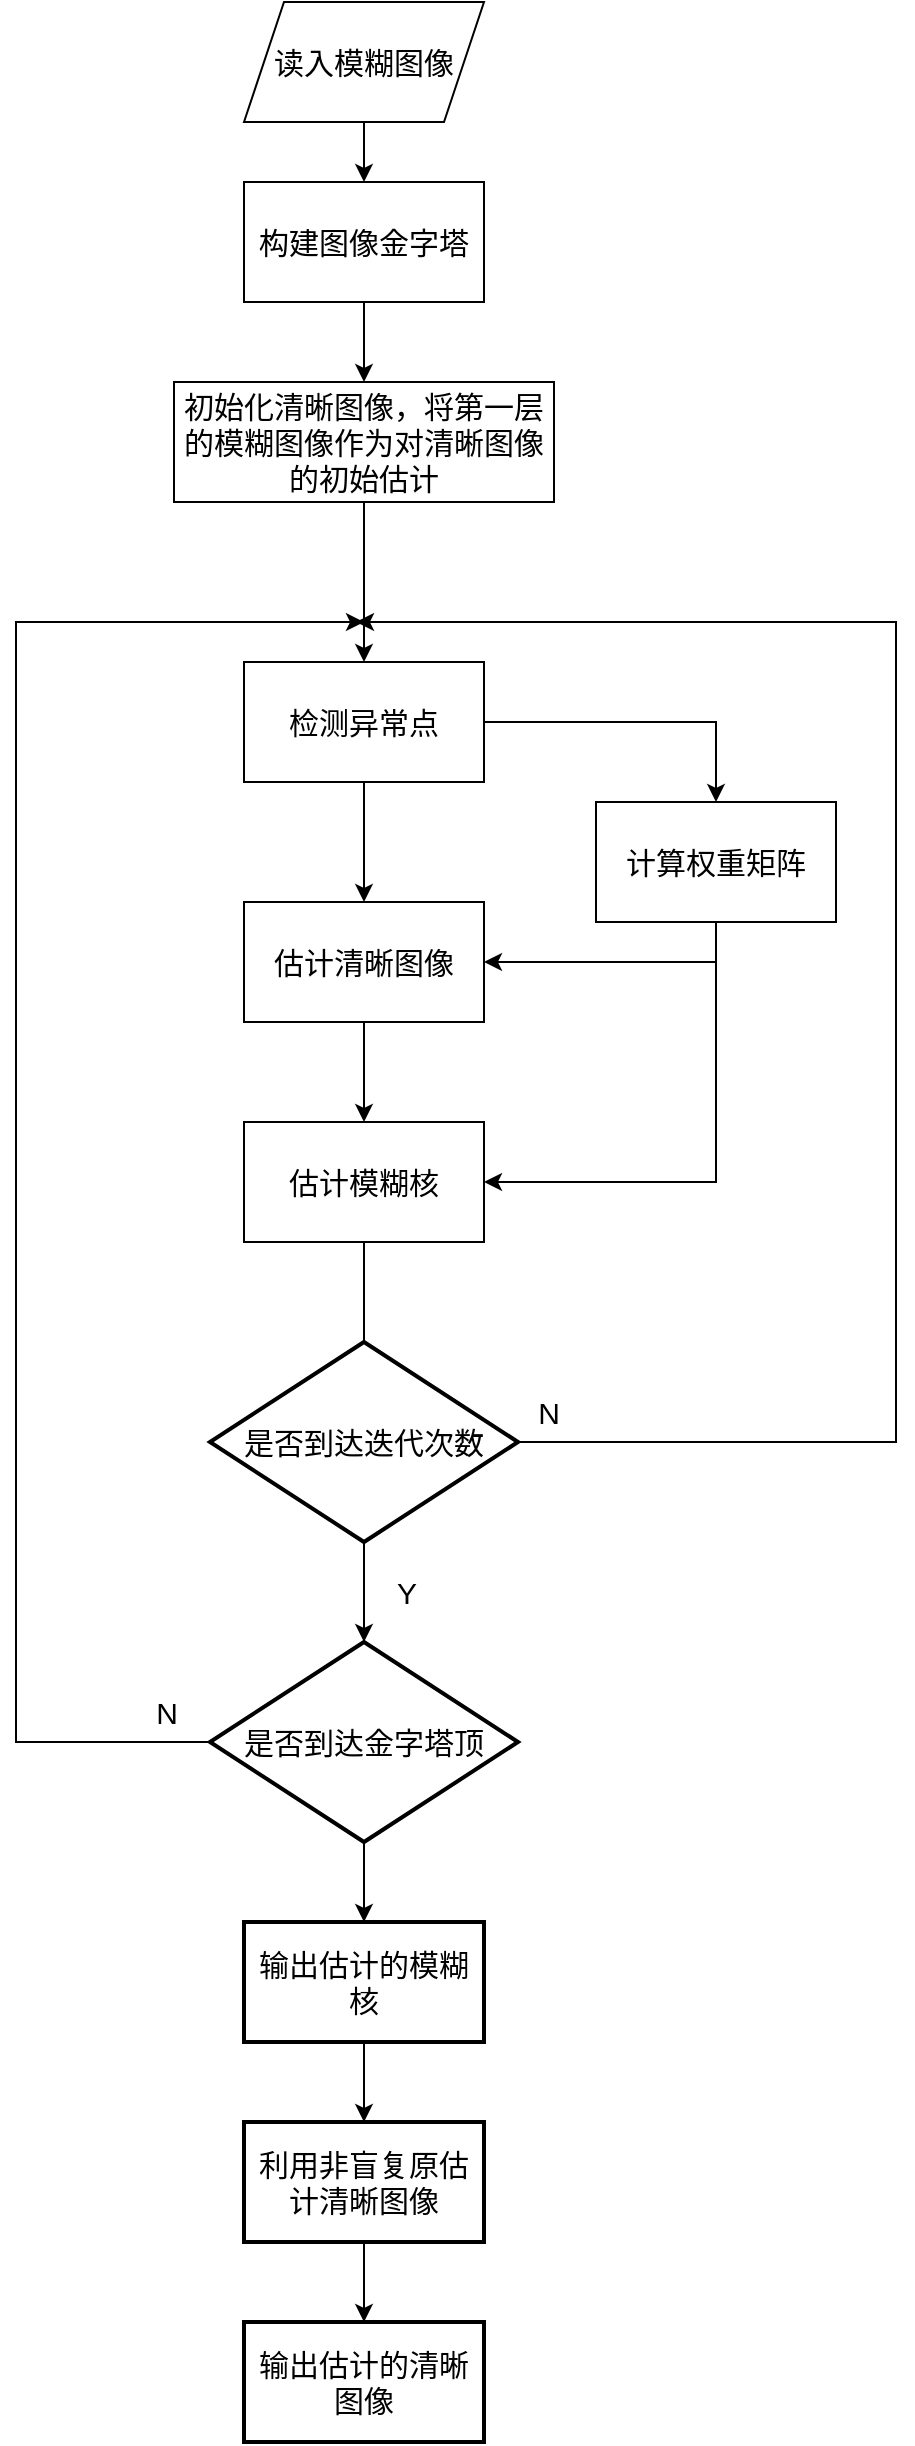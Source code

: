 <mxfile version="21.7.5" type="github">
  <diagram id="C5RBs43oDa-KdzZeNtuy" name="Page-1">
    <mxGraphModel dx="1213" dy="780" grid="1" gridSize="10" guides="1" tooltips="1" connect="1" arrows="1" fold="1" page="1" pageScale="1" pageWidth="827" pageHeight="1169" math="0" shadow="0">
      <root>
        <mxCell id="WIyWlLk6GJQsqaUBKTNV-0" />
        <mxCell id="WIyWlLk6GJQsqaUBKTNV-1" parent="WIyWlLk6GJQsqaUBKTNV-0" />
        <mxCell id="pH6TI1Z_hrTmqN3suIDE-2" value="" style="edgeStyle=orthogonalEdgeStyle;rounded=0;orthogonalLoop=1;jettySize=auto;html=1;" edge="1" parent="WIyWlLk6GJQsqaUBKTNV-1" source="pH6TI1Z_hrTmqN3suIDE-0" target="pH6TI1Z_hrTmqN3suIDE-1">
          <mxGeometry relative="1" as="geometry" />
        </mxCell>
        <mxCell id="pH6TI1Z_hrTmqN3suIDE-0" value="&lt;font style=&quot;font-size: 15px;&quot;&gt;读入模糊图像&lt;/font&gt;" style="shape=parallelogram;perimeter=parallelogramPerimeter;whiteSpace=wrap;html=1;fixedSize=1;" vertex="1" parent="WIyWlLk6GJQsqaUBKTNV-1">
          <mxGeometry x="354" y="30" width="120" height="60" as="geometry" />
        </mxCell>
        <mxCell id="pH6TI1Z_hrTmqN3suIDE-4" value="" style="edgeStyle=orthogonalEdgeStyle;rounded=0;orthogonalLoop=1;jettySize=auto;html=1;" edge="1" parent="WIyWlLk6GJQsqaUBKTNV-1" source="pH6TI1Z_hrTmqN3suIDE-1" target="pH6TI1Z_hrTmqN3suIDE-3">
          <mxGeometry relative="1" as="geometry" />
        </mxCell>
        <mxCell id="pH6TI1Z_hrTmqN3suIDE-1" value="&lt;font style=&quot;font-size: 15px;&quot;&gt;构建图像金字塔&lt;/font&gt;" style="whiteSpace=wrap;html=1;" vertex="1" parent="WIyWlLk6GJQsqaUBKTNV-1">
          <mxGeometry x="354" y="120" width="120" height="60" as="geometry" />
        </mxCell>
        <mxCell id="pH6TI1Z_hrTmqN3suIDE-7" value="" style="edgeStyle=orthogonalEdgeStyle;rounded=0;orthogonalLoop=1;jettySize=auto;html=1;" edge="1" parent="WIyWlLk6GJQsqaUBKTNV-1" source="pH6TI1Z_hrTmqN3suIDE-3" target="pH6TI1Z_hrTmqN3suIDE-6">
          <mxGeometry relative="1" as="geometry" />
        </mxCell>
        <mxCell id="pH6TI1Z_hrTmqN3suIDE-3" value="&lt;font style=&quot;font-size: 15px;&quot;&gt;初始化清晰图像，将第一层的模糊图像作为对清晰图像的初始估计&lt;/font&gt;" style="whiteSpace=wrap;html=1;" vertex="1" parent="WIyWlLk6GJQsqaUBKTNV-1">
          <mxGeometry x="319" y="220" width="190" height="60" as="geometry" />
        </mxCell>
        <mxCell id="pH6TI1Z_hrTmqN3suIDE-9" value="" style="edgeStyle=orthogonalEdgeStyle;rounded=0;orthogonalLoop=1;jettySize=auto;html=1;" edge="1" parent="WIyWlLk6GJQsqaUBKTNV-1" source="pH6TI1Z_hrTmqN3suIDE-6" target="pH6TI1Z_hrTmqN3suIDE-8">
          <mxGeometry relative="1" as="geometry" />
        </mxCell>
        <mxCell id="pH6TI1Z_hrTmqN3suIDE-11" value="" style="edgeStyle=orthogonalEdgeStyle;rounded=0;orthogonalLoop=1;jettySize=auto;html=1;" edge="1" parent="WIyWlLk6GJQsqaUBKTNV-1" source="pH6TI1Z_hrTmqN3suIDE-6" target="pH6TI1Z_hrTmqN3suIDE-10">
          <mxGeometry relative="1" as="geometry" />
        </mxCell>
        <mxCell id="pH6TI1Z_hrTmqN3suIDE-6" value="&lt;font style=&quot;font-size: 15px;&quot;&gt;检测异常点&lt;/font&gt;" style="whiteSpace=wrap;html=1;" vertex="1" parent="WIyWlLk6GJQsqaUBKTNV-1">
          <mxGeometry x="354" y="360" width="120" height="60" as="geometry" />
        </mxCell>
        <mxCell id="pH6TI1Z_hrTmqN3suIDE-13" style="edgeStyle=orthogonalEdgeStyle;rounded=0;orthogonalLoop=1;jettySize=auto;html=1;exitX=0.5;exitY=1;exitDx=0;exitDy=0;entryX=1;entryY=0.5;entryDx=0;entryDy=0;" edge="1" parent="WIyWlLk6GJQsqaUBKTNV-1" source="pH6TI1Z_hrTmqN3suIDE-8" target="pH6TI1Z_hrTmqN3suIDE-10">
          <mxGeometry relative="1" as="geometry" />
        </mxCell>
        <mxCell id="pH6TI1Z_hrTmqN3suIDE-16" style="edgeStyle=orthogonalEdgeStyle;rounded=0;orthogonalLoop=1;jettySize=auto;html=1;exitX=0.5;exitY=1;exitDx=0;exitDy=0;entryX=1;entryY=0.5;entryDx=0;entryDy=0;" edge="1" parent="WIyWlLk6GJQsqaUBKTNV-1" source="pH6TI1Z_hrTmqN3suIDE-8" target="pH6TI1Z_hrTmqN3suIDE-14">
          <mxGeometry relative="1" as="geometry" />
        </mxCell>
        <mxCell id="pH6TI1Z_hrTmqN3suIDE-8" value="&lt;font style=&quot;font-size: 15px;&quot;&gt;计算权重矩阵&lt;/font&gt;" style="whiteSpace=wrap;html=1;" vertex="1" parent="WIyWlLk6GJQsqaUBKTNV-1">
          <mxGeometry x="530" y="430" width="120" height="60" as="geometry" />
        </mxCell>
        <mxCell id="pH6TI1Z_hrTmqN3suIDE-15" value="" style="edgeStyle=orthogonalEdgeStyle;rounded=0;orthogonalLoop=1;jettySize=auto;html=1;" edge="1" parent="WIyWlLk6GJQsqaUBKTNV-1" source="pH6TI1Z_hrTmqN3suIDE-10" target="pH6TI1Z_hrTmqN3suIDE-14">
          <mxGeometry relative="1" as="geometry" />
        </mxCell>
        <mxCell id="pH6TI1Z_hrTmqN3suIDE-10" value="&lt;font style=&quot;font-size: 15px;&quot;&gt;估计清晰图像&lt;/font&gt;" style="whiteSpace=wrap;html=1;" vertex="1" parent="WIyWlLk6GJQsqaUBKTNV-1">
          <mxGeometry x="354" y="480" width="120" height="60" as="geometry" />
        </mxCell>
        <mxCell id="pH6TI1Z_hrTmqN3suIDE-18" value="" style="edgeStyle=orthogonalEdgeStyle;rounded=0;orthogonalLoop=1;jettySize=auto;html=1;" edge="1" parent="WIyWlLk6GJQsqaUBKTNV-1" source="pH6TI1Z_hrTmqN3suIDE-14">
          <mxGeometry relative="1" as="geometry">
            <mxPoint x="414" y="720" as="targetPoint" />
          </mxGeometry>
        </mxCell>
        <mxCell id="pH6TI1Z_hrTmqN3suIDE-14" value="&lt;font style=&quot;font-size: 15px;&quot;&gt;估计模糊核&lt;/font&gt;" style="whiteSpace=wrap;html=1;" vertex="1" parent="WIyWlLk6GJQsqaUBKTNV-1">
          <mxGeometry x="354" y="590" width="120" height="60" as="geometry" />
        </mxCell>
        <mxCell id="pH6TI1Z_hrTmqN3suIDE-25" style="edgeStyle=orthogonalEdgeStyle;rounded=0;orthogonalLoop=1;jettySize=auto;html=1;exitX=1;exitY=0.5;exitDx=0;exitDy=0;exitPerimeter=0;" edge="1" parent="WIyWlLk6GJQsqaUBKTNV-1" source="pH6TI1Z_hrTmqN3suIDE-24">
          <mxGeometry relative="1" as="geometry">
            <mxPoint x="410" y="340" as="targetPoint" />
            <Array as="points">
              <mxPoint x="491" y="750" />
              <mxPoint x="680" y="750" />
              <mxPoint x="680" y="340" />
            </Array>
          </mxGeometry>
        </mxCell>
        <mxCell id="pH6TI1Z_hrTmqN3suIDE-28" value="" style="edgeStyle=orthogonalEdgeStyle;rounded=0;orthogonalLoop=1;jettySize=auto;html=1;" edge="1" parent="WIyWlLk6GJQsqaUBKTNV-1" source="pH6TI1Z_hrTmqN3suIDE-24" target="pH6TI1Z_hrTmqN3suIDE-27">
          <mxGeometry relative="1" as="geometry" />
        </mxCell>
        <mxCell id="pH6TI1Z_hrTmqN3suIDE-24" value="&lt;font style=&quot;font-size: 15px;&quot;&gt;是否到达迭代次数&lt;/font&gt;" style="strokeWidth=2;html=1;shape=mxgraph.flowchart.decision;whiteSpace=wrap;" vertex="1" parent="WIyWlLk6GJQsqaUBKTNV-1">
          <mxGeometry x="337" y="700" width="154" height="100" as="geometry" />
        </mxCell>
        <mxCell id="pH6TI1Z_hrTmqN3suIDE-26" value="&lt;font style=&quot;font-size: 15px;&quot;&gt;N&lt;/font&gt;" style="text;html=1;align=center;verticalAlign=middle;resizable=0;points=[];autosize=1;strokeColor=none;fillColor=none;" vertex="1" parent="WIyWlLk6GJQsqaUBKTNV-1">
          <mxGeometry x="491" y="720" width="30" height="30" as="geometry" />
        </mxCell>
        <mxCell id="pH6TI1Z_hrTmqN3suIDE-30" style="edgeStyle=orthogonalEdgeStyle;rounded=0;orthogonalLoop=1;jettySize=auto;html=1;" edge="1" parent="WIyWlLk6GJQsqaUBKTNV-1" source="pH6TI1Z_hrTmqN3suIDE-27">
          <mxGeometry relative="1" as="geometry">
            <mxPoint x="414" y="340" as="targetPoint" />
            <mxPoint x="341" y="900" as="sourcePoint" />
            <Array as="points">
              <mxPoint x="240" y="900" />
              <mxPoint x="240" y="340" />
            </Array>
          </mxGeometry>
        </mxCell>
        <mxCell id="pH6TI1Z_hrTmqN3suIDE-33" value="" style="edgeStyle=orthogonalEdgeStyle;rounded=0;orthogonalLoop=1;jettySize=auto;html=1;" edge="1" parent="WIyWlLk6GJQsqaUBKTNV-1" source="pH6TI1Z_hrTmqN3suIDE-27" target="pH6TI1Z_hrTmqN3suIDE-32">
          <mxGeometry relative="1" as="geometry" />
        </mxCell>
        <mxCell id="pH6TI1Z_hrTmqN3suIDE-27" value="&lt;span style=&quot;font-size: 15px;&quot;&gt;是否到达金字塔顶&lt;/span&gt;" style="strokeWidth=2;html=1;shape=mxgraph.flowchart.decision;whiteSpace=wrap;" vertex="1" parent="WIyWlLk6GJQsqaUBKTNV-1">
          <mxGeometry x="337" y="850" width="154" height="100" as="geometry" />
        </mxCell>
        <mxCell id="pH6TI1Z_hrTmqN3suIDE-29" value="&lt;span style=&quot;font-size: 15px;&quot;&gt;Y&lt;/span&gt;" style="text;html=1;align=center;verticalAlign=middle;resizable=0;points=[];autosize=1;strokeColor=none;fillColor=none;" vertex="1" parent="WIyWlLk6GJQsqaUBKTNV-1">
          <mxGeometry x="420" y="810" width="30" height="30" as="geometry" />
        </mxCell>
        <mxCell id="pH6TI1Z_hrTmqN3suIDE-31" value="&lt;font style=&quot;font-size: 15px;&quot;&gt;N&lt;/font&gt;" style="text;html=1;align=center;verticalAlign=middle;resizable=0;points=[];autosize=1;strokeColor=none;fillColor=none;" vertex="1" parent="WIyWlLk6GJQsqaUBKTNV-1">
          <mxGeometry x="300" y="870" width="30" height="30" as="geometry" />
        </mxCell>
        <mxCell id="pH6TI1Z_hrTmqN3suIDE-35" value="" style="edgeStyle=orthogonalEdgeStyle;rounded=0;orthogonalLoop=1;jettySize=auto;html=1;" edge="1" parent="WIyWlLk6GJQsqaUBKTNV-1" source="pH6TI1Z_hrTmqN3suIDE-32" target="pH6TI1Z_hrTmqN3suIDE-34">
          <mxGeometry relative="1" as="geometry" />
        </mxCell>
        <mxCell id="pH6TI1Z_hrTmqN3suIDE-32" value="&lt;font style=&quot;font-size: 15px;&quot;&gt;输出估计的模糊核&lt;/font&gt;" style="whiteSpace=wrap;html=1;strokeWidth=2;" vertex="1" parent="WIyWlLk6GJQsqaUBKTNV-1">
          <mxGeometry x="354" y="990" width="120" height="60" as="geometry" />
        </mxCell>
        <mxCell id="pH6TI1Z_hrTmqN3suIDE-37" value="" style="edgeStyle=orthogonalEdgeStyle;rounded=0;orthogonalLoop=1;jettySize=auto;html=1;" edge="1" parent="WIyWlLk6GJQsqaUBKTNV-1" source="pH6TI1Z_hrTmqN3suIDE-34" target="pH6TI1Z_hrTmqN3suIDE-36">
          <mxGeometry relative="1" as="geometry" />
        </mxCell>
        <mxCell id="pH6TI1Z_hrTmqN3suIDE-34" value="&lt;font style=&quot;font-size: 15px;&quot;&gt;利用非盲复原估计清晰图像&lt;/font&gt;" style="whiteSpace=wrap;html=1;strokeWidth=2;" vertex="1" parent="WIyWlLk6GJQsqaUBKTNV-1">
          <mxGeometry x="354" y="1090" width="120" height="60" as="geometry" />
        </mxCell>
        <mxCell id="pH6TI1Z_hrTmqN3suIDE-36" value="&lt;font style=&quot;font-size: 15px;&quot;&gt;输出估计的清晰图像&lt;/font&gt;" style="whiteSpace=wrap;html=1;strokeWidth=2;" vertex="1" parent="WIyWlLk6GJQsqaUBKTNV-1">
          <mxGeometry x="354" y="1190" width="120" height="60" as="geometry" />
        </mxCell>
      </root>
    </mxGraphModel>
  </diagram>
</mxfile>
